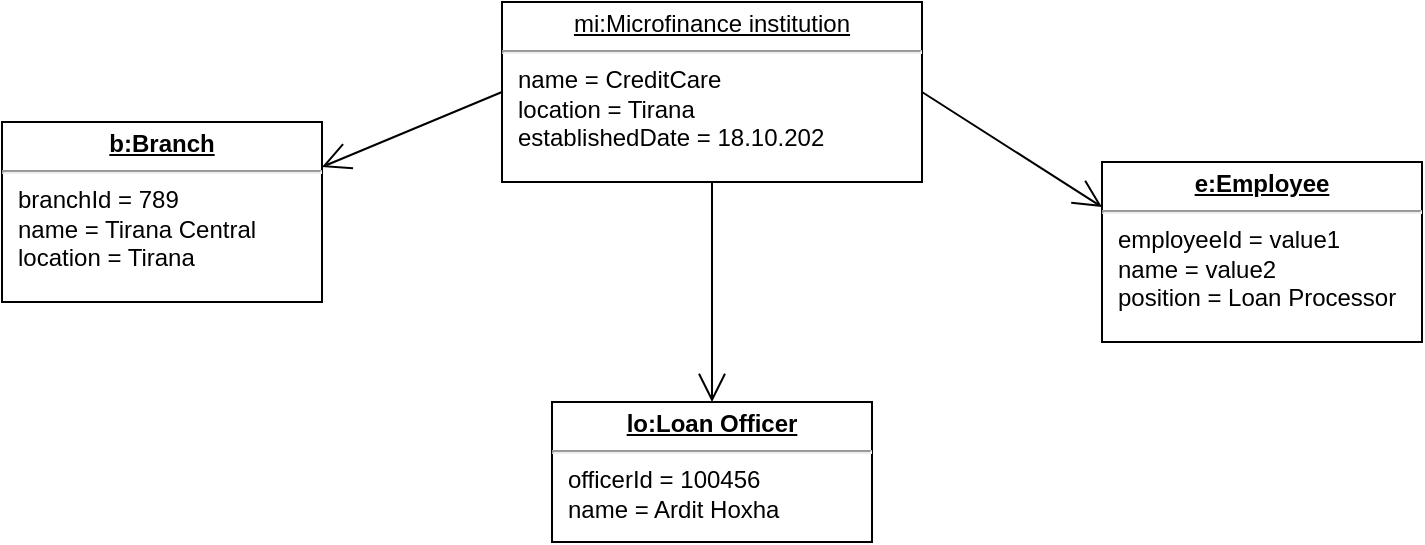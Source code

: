 <mxfile version="22.1.21" type="github">
  <diagram name="Page-1" id="grcLe9n3jDfALMMGcZYx">
    <mxGraphModel dx="1050" dy="557" grid="1" gridSize="10" guides="1" tooltips="1" connect="1" arrows="1" fold="1" page="1" pageScale="1" pageWidth="850" pageHeight="1100" math="0" shadow="0">
      <root>
        <mxCell id="0" />
        <mxCell id="1" parent="0" />
        <mxCell id="7jDedNwsKNQYdukyOzsB-6" value="&lt;p style=&quot;margin:0px;margin-top:4px;text-align:center;text-decoration:underline;&quot;&gt;mi:Microfinance institution&lt;br&gt;&lt;/p&gt;&lt;hr&gt;&lt;p style=&quot;margin:0px;margin-left:8px;&quot;&gt;name = CreditCare&lt;br&gt;location = Tirana&lt;br&gt;establishedDate&amp;nbsp;= 18.10.202&lt;/p&gt;" style="verticalAlign=top;align=left;overflow=fill;fontSize=12;fontFamily=Helvetica;html=1;whiteSpace=wrap;" parent="1" vertex="1">
          <mxGeometry x="310" y="130" width="210" height="90" as="geometry" />
        </mxCell>
        <mxCell id="7jDedNwsKNQYdukyOzsB-7" value="&lt;p style=&quot;margin:0px;margin-top:4px;text-align:center;text-decoration:underline;&quot;&gt;&lt;b&gt;e:Employee&lt;/b&gt;&lt;/p&gt;&lt;hr&gt;&lt;p style=&quot;margin:0px;margin-left:8px;&quot;&gt;employeeId = value1&lt;br&gt;name = value2&lt;br&gt;position = Loan Processor&lt;/p&gt;" style="verticalAlign=top;align=left;overflow=fill;fontSize=12;fontFamily=Helvetica;html=1;whiteSpace=wrap;" parent="1" vertex="1">
          <mxGeometry x="610" y="210" width="160" height="90" as="geometry" />
        </mxCell>
        <mxCell id="7jDedNwsKNQYdukyOzsB-8" value="&lt;p style=&quot;margin:0px;margin-top:4px;text-align:center;text-decoration:underline;&quot;&gt;&lt;b&gt;b:Branch&lt;/b&gt;&lt;/p&gt;&lt;hr&gt;&lt;p style=&quot;margin:0px;margin-left:8px;&quot;&gt;branchId = 789&lt;br&gt;name = Tirana Central&lt;br&gt;location = Tirana&lt;/p&gt;" style="verticalAlign=top;align=left;overflow=fill;fontSize=12;fontFamily=Helvetica;html=1;whiteSpace=wrap;" parent="1" vertex="1">
          <mxGeometry x="60" y="190" width="160" height="90" as="geometry" />
        </mxCell>
        <mxCell id="7jDedNwsKNQYdukyOzsB-9" value="&lt;p style=&quot;margin:0px;margin-top:4px;text-align:center;text-decoration:underline;&quot;&gt;&lt;b&gt;lo:Loan Officer&lt;/b&gt;&lt;/p&gt;&lt;hr&gt;&lt;p style=&quot;margin:0px;margin-left:8px;&quot;&gt;officerId = 100456&lt;br&gt;name = Ardit Hoxha&lt;br&gt;&lt;br&gt;&lt;/p&gt;" style="verticalAlign=top;align=left;overflow=fill;fontSize=12;fontFamily=Helvetica;html=1;whiteSpace=wrap;" parent="1" vertex="1">
          <mxGeometry x="335" y="330" width="160" height="70" as="geometry" />
        </mxCell>
        <mxCell id="7jDedNwsKNQYdukyOzsB-10" value="" style="endArrow=open;endFill=1;endSize=12;html=1;rounded=0;exitX=0;exitY=0.5;exitDx=0;exitDy=0;entryX=1;entryY=0.25;entryDx=0;entryDy=0;" parent="1" source="7jDedNwsKNQYdukyOzsB-6" target="7jDedNwsKNQYdukyOzsB-8" edge="1">
          <mxGeometry width="160" relative="1" as="geometry">
            <mxPoint x="270" y="270" as="sourcePoint" />
            <mxPoint x="430" y="270" as="targetPoint" />
          </mxGeometry>
        </mxCell>
        <mxCell id="7jDedNwsKNQYdukyOzsB-11" value="" style="endArrow=open;endFill=1;endSize=12;html=1;rounded=0;exitX=1;exitY=0.5;exitDx=0;exitDy=0;entryX=0;entryY=0.25;entryDx=0;entryDy=0;" parent="1" source="7jDedNwsKNQYdukyOzsB-6" target="7jDedNwsKNQYdukyOzsB-7" edge="1">
          <mxGeometry width="160" relative="1" as="geometry">
            <mxPoint x="590" y="160" as="sourcePoint" />
            <mxPoint x="750" y="160" as="targetPoint" />
          </mxGeometry>
        </mxCell>
        <mxCell id="7jDedNwsKNQYdukyOzsB-12" value="" style="endArrow=open;endFill=1;endSize=12;html=1;rounded=0;exitX=0.5;exitY=1;exitDx=0;exitDy=0;entryX=0.5;entryY=0;entryDx=0;entryDy=0;" parent="1" source="7jDedNwsKNQYdukyOzsB-6" target="7jDedNwsKNQYdukyOzsB-9" edge="1">
          <mxGeometry width="160" relative="1" as="geometry">
            <mxPoint x="400" y="280" as="sourcePoint" />
            <mxPoint x="560" y="280" as="targetPoint" />
          </mxGeometry>
        </mxCell>
      </root>
    </mxGraphModel>
  </diagram>
</mxfile>
